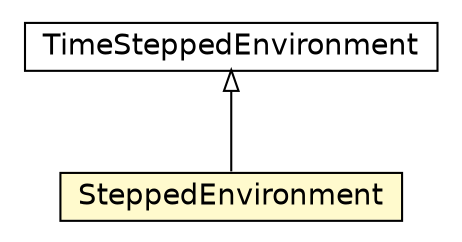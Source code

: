 #!/usr/local/bin/dot
#
# Class diagram 
# Generated by UMLGraph version 5.1 (http://www.umlgraph.org/)
#

digraph G {
	edge [fontname="Helvetica",fontsize=10,labelfontname="Helvetica",labelfontsize=10];
	node [fontname="Helvetica",fontsize=10,shape=plaintext];
	nodesep=0.25;
	ranksep=0.5;
	// jason.environment.TimeSteppedEnvironment
	c28642 [label=<<table title="jason.environment.TimeSteppedEnvironment" border="0" cellborder="1" cellspacing="0" cellpadding="2" port="p" href="./TimeSteppedEnvironment.html">
		<tr><td><table border="0" cellspacing="0" cellpadding="1">
<tr><td align="center" balign="center"> TimeSteppedEnvironment </td></tr>
		</table></td></tr>
		</table>>, fontname="Helvetica", fontcolor="black", fontsize=14.0];
	// jason.environment.SteppedEnvironment
	c28644 [label=<<table title="jason.environment.SteppedEnvironment" border="0" cellborder="1" cellspacing="0" cellpadding="2" port="p" bgcolor="lemonChiffon" href="./SteppedEnvironment.html">
		<tr><td><table border="0" cellspacing="0" cellpadding="1">
<tr><td align="center" balign="center"> SteppedEnvironment </td></tr>
		</table></td></tr>
		</table>>, fontname="Helvetica", fontcolor="black", fontsize=14.0];
	//jason.environment.SteppedEnvironment extends jason.environment.TimeSteppedEnvironment
	c28642:p -> c28644:p [dir=back,arrowtail=empty];
}

